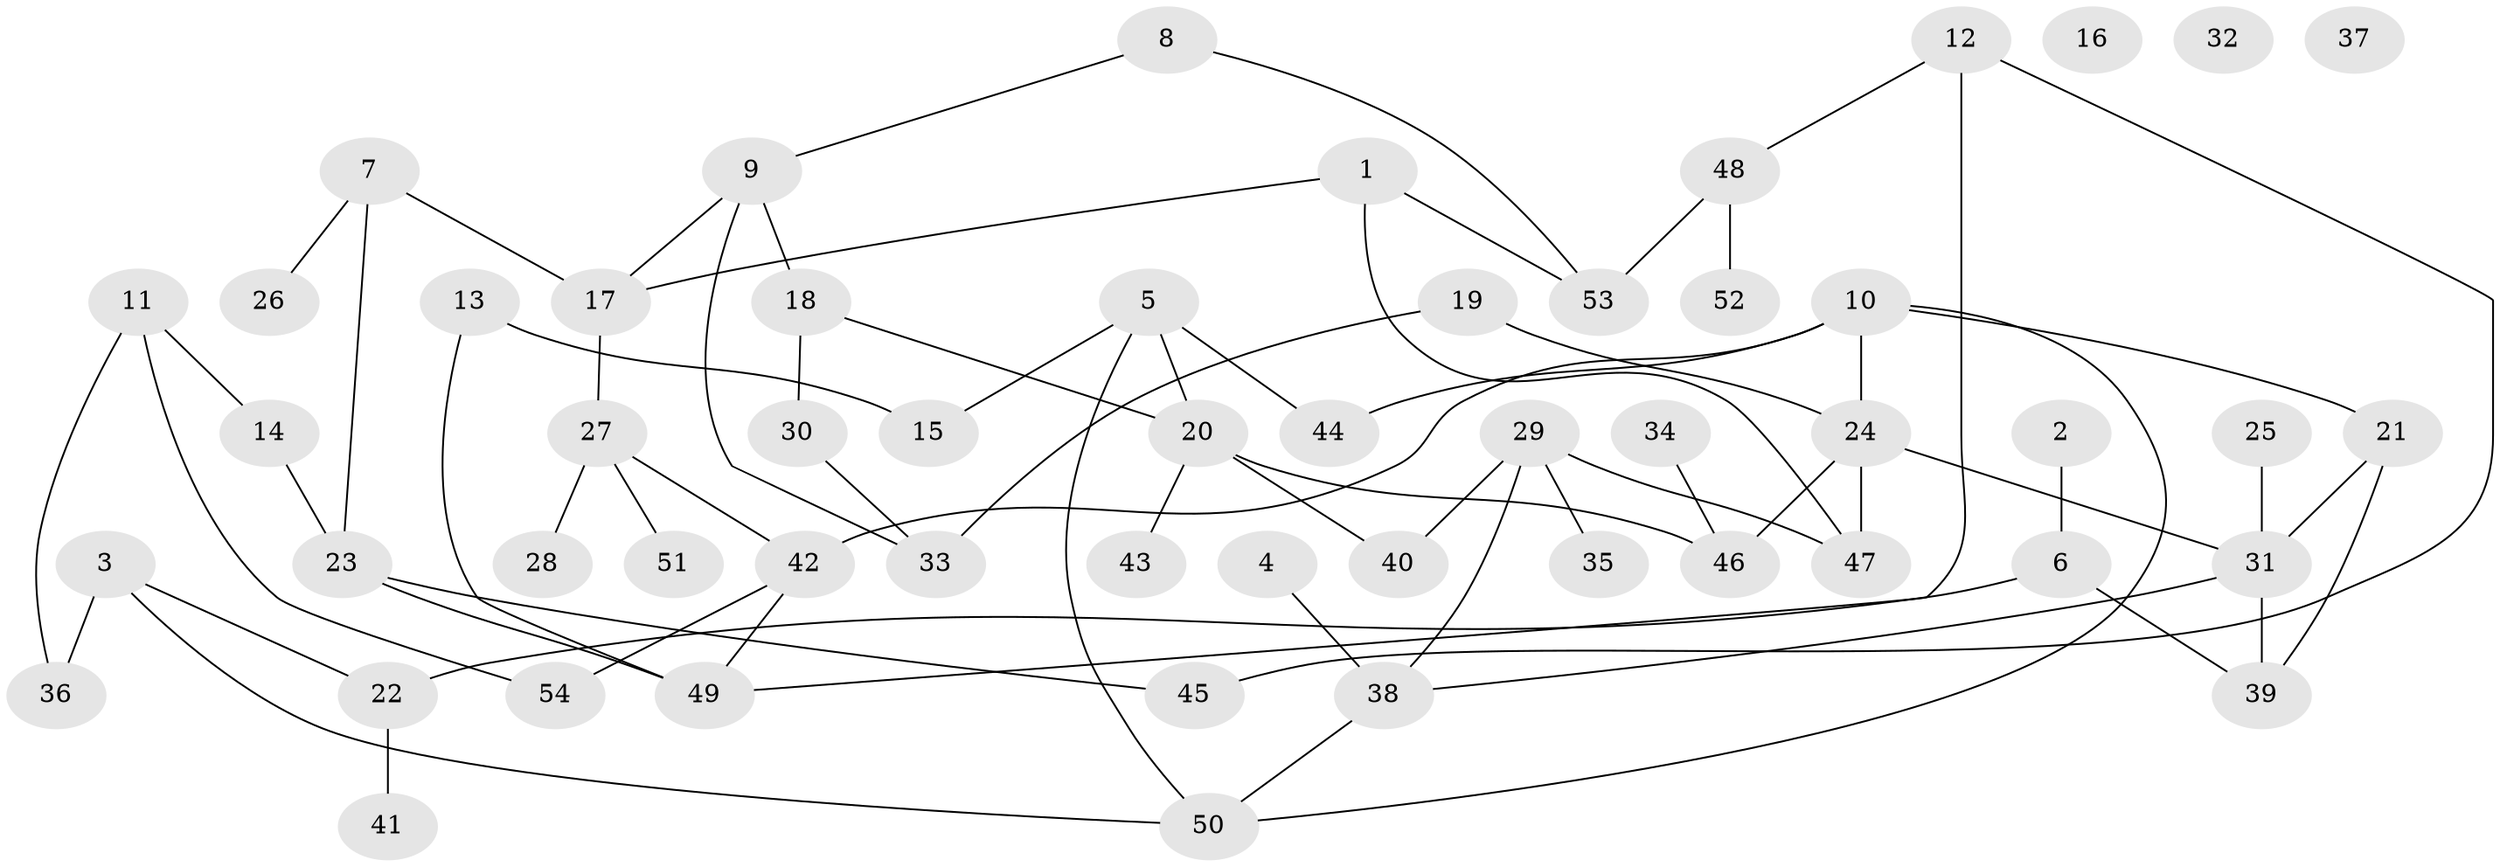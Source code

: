 // Generated by graph-tools (version 1.1) at 2025/00/03/09/25 03:00:48]
// undirected, 54 vertices, 69 edges
graph export_dot {
graph [start="1"]
  node [color=gray90,style=filled];
  1;
  2;
  3;
  4;
  5;
  6;
  7;
  8;
  9;
  10;
  11;
  12;
  13;
  14;
  15;
  16;
  17;
  18;
  19;
  20;
  21;
  22;
  23;
  24;
  25;
  26;
  27;
  28;
  29;
  30;
  31;
  32;
  33;
  34;
  35;
  36;
  37;
  38;
  39;
  40;
  41;
  42;
  43;
  44;
  45;
  46;
  47;
  48;
  49;
  50;
  51;
  52;
  53;
  54;
  1 -- 17;
  1 -- 47;
  1 -- 53;
  2 -- 6;
  3 -- 22;
  3 -- 36;
  3 -- 50;
  4 -- 38;
  5 -- 15;
  5 -- 20;
  5 -- 44;
  5 -- 50;
  6 -- 22;
  6 -- 39;
  7 -- 17;
  7 -- 23;
  7 -- 26;
  8 -- 9;
  8 -- 53;
  9 -- 17;
  9 -- 18;
  9 -- 33;
  10 -- 21;
  10 -- 24;
  10 -- 42;
  10 -- 44;
  10 -- 50;
  11 -- 14;
  11 -- 36;
  11 -- 54;
  12 -- 45;
  12 -- 48;
  12 -- 49;
  13 -- 15;
  13 -- 49;
  14 -- 23;
  17 -- 27;
  18 -- 20;
  18 -- 30;
  19 -- 24;
  19 -- 33;
  20 -- 40;
  20 -- 43;
  20 -- 46;
  21 -- 31;
  21 -- 39;
  22 -- 41;
  23 -- 45;
  23 -- 49;
  24 -- 31;
  24 -- 46;
  24 -- 47;
  25 -- 31;
  27 -- 28;
  27 -- 42;
  27 -- 51;
  29 -- 35;
  29 -- 38;
  29 -- 40;
  29 -- 47;
  30 -- 33;
  31 -- 38;
  31 -- 39;
  34 -- 46;
  38 -- 50;
  42 -- 49;
  42 -- 54;
  48 -- 52;
  48 -- 53;
}
